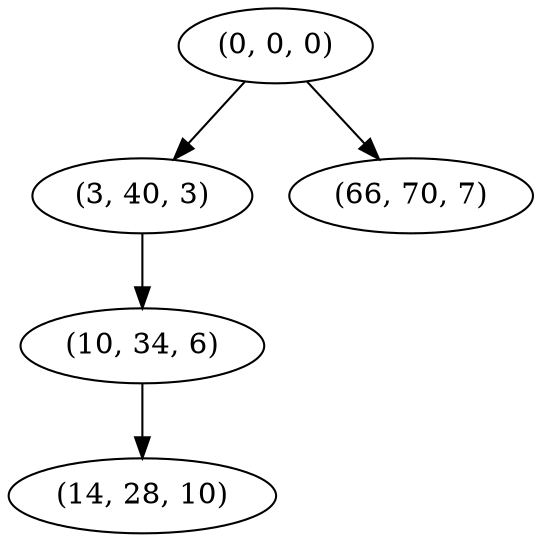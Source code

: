 digraph tree {
    "(0, 0, 0)";
    "(3, 40, 3)";
    "(10, 34, 6)";
    "(14, 28, 10)";
    "(66, 70, 7)";
    "(0, 0, 0)" -> "(3, 40, 3)";
    "(0, 0, 0)" -> "(66, 70, 7)";
    "(3, 40, 3)" -> "(10, 34, 6)";
    "(10, 34, 6)" -> "(14, 28, 10)";
}
